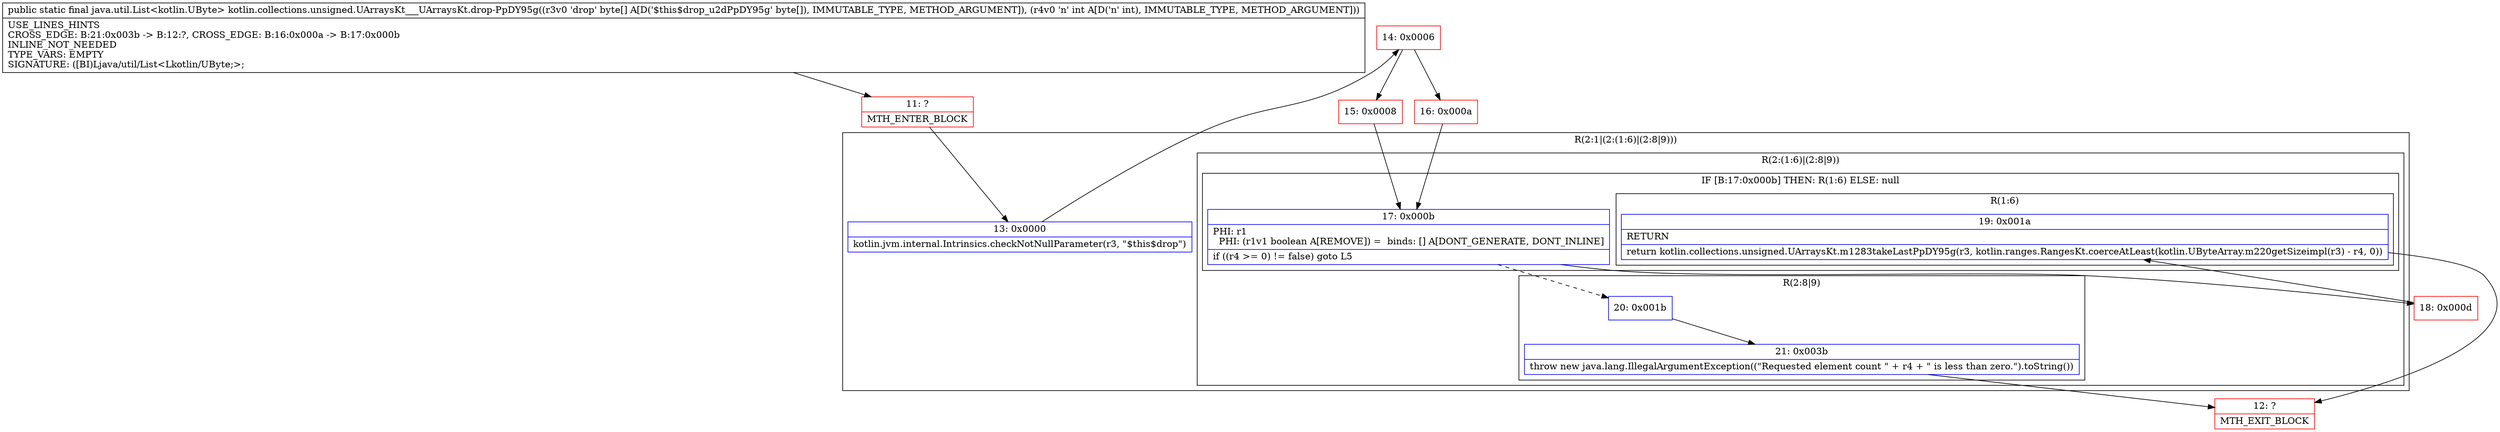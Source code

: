 digraph "CFG forkotlin.collections.unsigned.UArraysKt___UArraysKt.drop\-PpDY95g([BI)Ljava\/util\/List;" {
subgraph cluster_Region_286221986 {
label = "R(2:1|(2:(1:6)|(2:8|9)))";
node [shape=record,color=blue];
Node_13 [shape=record,label="{13\:\ 0x0000|kotlin.jvm.internal.Intrinsics.checkNotNullParameter(r3, \"$this$drop\")\l}"];
subgraph cluster_Region_1662899697 {
label = "R(2:(1:6)|(2:8|9))";
node [shape=record,color=blue];
subgraph cluster_IfRegion_899224459 {
label = "IF [B:17:0x000b] THEN: R(1:6) ELSE: null";
node [shape=record,color=blue];
Node_17 [shape=record,label="{17\:\ 0x000b|PHI: r1 \l  PHI: (r1v1 boolean A[REMOVE]) =  binds: [] A[DONT_GENERATE, DONT_INLINE]\l|if ((r4 \>= 0) != false) goto L5\l}"];
subgraph cluster_Region_1683233879 {
label = "R(1:6)";
node [shape=record,color=blue];
Node_19 [shape=record,label="{19\:\ 0x001a|RETURN\l|return kotlin.collections.unsigned.UArraysKt.m1283takeLastPpDY95g(r3, kotlin.ranges.RangesKt.coerceAtLeast(kotlin.UByteArray.m220getSizeimpl(r3) \- r4, 0))\l}"];
}
}
subgraph cluster_Region_235166729 {
label = "R(2:8|9)";
node [shape=record,color=blue];
Node_20 [shape=record,label="{20\:\ 0x001b}"];
Node_21 [shape=record,label="{21\:\ 0x003b|throw new java.lang.IllegalArgumentException((\"Requested element count \" + r4 + \" is less than zero.\").toString())\l}"];
}
}
}
Node_11 [shape=record,color=red,label="{11\:\ ?|MTH_ENTER_BLOCK\l}"];
Node_14 [shape=record,color=red,label="{14\:\ 0x0006}"];
Node_15 [shape=record,color=red,label="{15\:\ 0x0008}"];
Node_18 [shape=record,color=red,label="{18\:\ 0x000d}"];
Node_12 [shape=record,color=red,label="{12\:\ ?|MTH_EXIT_BLOCK\l}"];
Node_16 [shape=record,color=red,label="{16\:\ 0x000a}"];
MethodNode[shape=record,label="{public static final java.util.List\<kotlin.UByte\> kotlin.collections.unsigned.UArraysKt___UArraysKt.drop\-PpDY95g((r3v0 'drop' byte[] A[D('$this$drop_u2dPpDY95g' byte[]), IMMUTABLE_TYPE, METHOD_ARGUMENT]), (r4v0 'n' int A[D('n' int), IMMUTABLE_TYPE, METHOD_ARGUMENT]))  | USE_LINES_HINTS\lCROSS_EDGE: B:21:0x003b \-\> B:12:?, CROSS_EDGE: B:16:0x000a \-\> B:17:0x000b\lINLINE_NOT_NEEDED\lTYPE_VARS: EMPTY\lSIGNATURE: ([BI)Ljava\/util\/List\<Lkotlin\/UByte;\>;\l}"];
MethodNode -> Node_11;Node_13 -> Node_14;
Node_17 -> Node_18;
Node_17 -> Node_20[style=dashed];
Node_19 -> Node_12;
Node_20 -> Node_21;
Node_21 -> Node_12;
Node_11 -> Node_13;
Node_14 -> Node_15;
Node_14 -> Node_16;
Node_15 -> Node_17;
Node_18 -> Node_19;
Node_16 -> Node_17;
}

